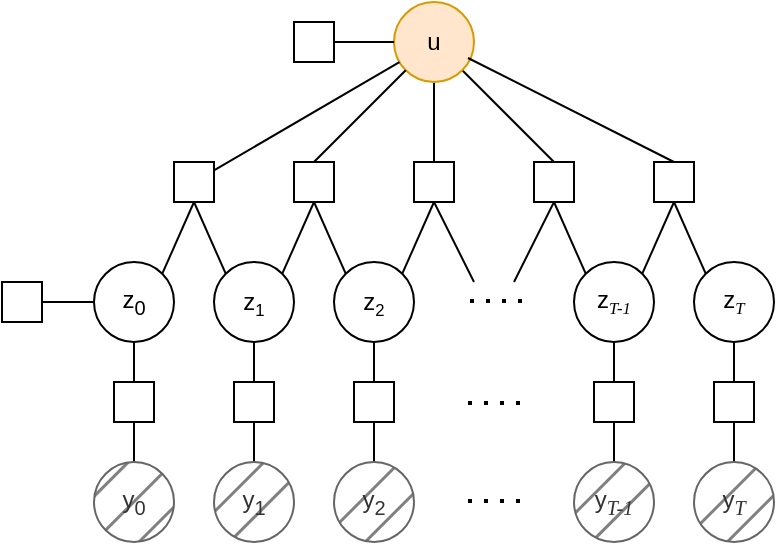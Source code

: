 <mxfile version="20.7.4" type="device"><diagram id="C5RBs43oDa-KdzZeNtuy" name="Page-1"><mxGraphModel dx="954" dy="674" grid="1" gridSize="10" guides="1" tooltips="1" connect="1" arrows="1" fold="1" page="1" pageScale="1" pageWidth="827" pageHeight="1169" math="0" shadow="0"><root><mxCell id="WIyWlLk6GJQsqaUBKTNV-0"/><mxCell id="WIyWlLk6GJQsqaUBKTNV-1" parent="WIyWlLk6GJQsqaUBKTNV-0"/><mxCell id="9Gx3VG8-eyNLooBMiv2c-8" style="edgeStyle=none;rounded=0;orthogonalLoop=1;jettySize=auto;html=1;exitX=1;exitY=0;exitDx=0;exitDy=0;entryX=0.5;entryY=1;entryDx=0;entryDy=0;endArrow=none;endFill=0;" parent="WIyWlLk6GJQsqaUBKTNV-1" source="_neahgBXuRdjfb5qBqU_-17" target="9Gx3VG8-eyNLooBMiv2c-4" edge="1"><mxGeometry relative="1" as="geometry"/></mxCell><mxCell id="FoCJH8nHScgG-I8FBcxx-21" value="" style="edgeStyle=none;rounded=0;orthogonalLoop=1;jettySize=auto;html=1;strokeColor=#000000;endArrow=none;endFill=0;" parent="WIyWlLk6GJQsqaUBKTNV-1" source="_neahgBXuRdjfb5qBqU_-17" target="FoCJH8nHScgG-I8FBcxx-11" edge="1"><mxGeometry relative="1" as="geometry"/></mxCell><mxCell id="_neahgBXuRdjfb5qBqU_-17" value="&lt;font style=&quot;&quot; face=&quot;Helvetica&quot;&gt;z&lt;span style=&quot;font-size: 10px;&quot;&gt;&lt;sub style=&quot;&quot;&gt;1&lt;/sub&gt;&lt;/span&gt;&lt;/font&gt;" style="ellipse;whiteSpace=wrap;html=1;aspect=fixed;fontFamily=Times New Roman;" parent="WIyWlLk6GJQsqaUBKTNV-1" vertex="1"><mxGeometry x="510" y="140" width="40" height="40" as="geometry"/></mxCell><mxCell id="9Gx3VG8-eyNLooBMiv2c-16" value="" style="edgeStyle=none;rounded=0;orthogonalLoop=1;jettySize=auto;html=1;endArrow=none;endFill=0;" parent="WIyWlLk6GJQsqaUBKTNV-1" source="_neahgBXuRdjfb5qBqU_-34" target="9Gx3VG8-eyNLooBMiv2c-5" edge="1"><mxGeometry relative="1" as="geometry"/></mxCell><mxCell id="9Gx3VG8-eyNLooBMiv2c-18" style="edgeStyle=none;rounded=0;orthogonalLoop=1;jettySize=auto;html=1;exitX=1;exitY=1;exitDx=0;exitDy=0;entryX=0.5;entryY=0;entryDx=0;entryDy=0;strokeColor=#000000;endArrow=none;endFill=0;" parent="WIyWlLk6GJQsqaUBKTNV-1" source="_neahgBXuRdjfb5qBqU_-34" target="9Gx3VG8-eyNLooBMiv2c-11" edge="1"><mxGeometry relative="1" as="geometry"/></mxCell><mxCell id="_neahgBXuRdjfb5qBqU_-34" value="&lt;font face=&quot;Helvetica&quot;&gt;u&lt;/font&gt;" style="ellipse;whiteSpace=wrap;html=1;aspect=fixed;fillColor=#ffe6cc;strokeColor=#d79b00;fontFamily=Times New Roman;" parent="WIyWlLk6GJQsqaUBKTNV-1" vertex="1"><mxGeometry x="600" y="10" width="40" height="40" as="geometry"/></mxCell><mxCell id="9Gx3VG8-eyNLooBMiv2c-7" style="rounded=0;orthogonalLoop=1;jettySize=auto;html=1;exitX=1;exitY=0;exitDx=0;exitDy=0;entryX=0.5;entryY=1;entryDx=0;entryDy=0;endArrow=none;endFill=0;" parent="WIyWlLk6GJQsqaUBKTNV-1" source="cPpU0gNuwae0C47F4prF-0" target="9Gx3VG8-eyNLooBMiv2c-0" edge="1"><mxGeometry relative="1" as="geometry"/></mxCell><mxCell id="FoCJH8nHScgG-I8FBcxx-1" value="" style="edgeStyle=none;rounded=0;orthogonalLoop=1;jettySize=auto;html=1;strokeColor=#000000;endArrow=none;endFill=0;" parent="WIyWlLk6GJQsqaUBKTNV-1" source="cPpU0gNuwae0C47F4prF-0" target="FoCJH8nHScgG-I8FBcxx-0" edge="1"><mxGeometry relative="1" as="geometry"/></mxCell><mxCell id="5P96jFDYNNXcta0kd9Uc-1" style="rounded=0;orthogonalLoop=1;jettySize=auto;html=1;exitX=0;exitY=0.5;exitDx=0;exitDy=0;entryX=1;entryY=0.5;entryDx=0;entryDy=0;endArrow=none;endFill=0;" parent="WIyWlLk6GJQsqaUBKTNV-1" source="cPpU0gNuwae0C47F4prF-0" target="5P96jFDYNNXcta0kd9Uc-0" edge="1"><mxGeometry relative="1" as="geometry"/></mxCell><mxCell id="cPpU0gNuwae0C47F4prF-0" value="&lt;font style=&quot;&quot; face=&quot;Helvetica&quot;&gt;z&lt;sub style=&quot;&quot;&gt;0&lt;/sub&gt;&lt;/font&gt;" style="ellipse;whiteSpace=wrap;html=1;aspect=fixed;fontFamily=Times New Roman;" parent="WIyWlLk6GJQsqaUBKTNV-1" vertex="1"><mxGeometry x="450" y="140" width="40" height="40" as="geometry"/></mxCell><mxCell id="9Gx3VG8-eyNLooBMiv2c-9" style="edgeStyle=none;rounded=0;orthogonalLoop=1;jettySize=auto;html=1;exitX=1;exitY=0;exitDx=0;exitDy=0;entryX=0.5;entryY=1;entryDx=0;entryDy=0;endArrow=none;endFill=0;" parent="WIyWlLk6GJQsqaUBKTNV-1" source="cPpU0gNuwae0C47F4prF-2" target="9Gx3VG8-eyNLooBMiv2c-5" edge="1"><mxGeometry relative="1" as="geometry"/></mxCell><mxCell id="9Gx3VG8-eyNLooBMiv2c-21" style="edgeStyle=none;rounded=0;orthogonalLoop=1;jettySize=auto;html=1;exitX=0;exitY=0;exitDx=0;exitDy=0;strokeColor=#000000;endArrow=none;endFill=0;" parent="WIyWlLk6GJQsqaUBKTNV-1" source="cPpU0gNuwae0C47F4prF-2" edge="1"><mxGeometry relative="1" as="geometry"><mxPoint x="560" y="110" as="targetPoint"/></mxGeometry></mxCell><mxCell id="FoCJH8nHScgG-I8FBcxx-23" style="edgeStyle=none;rounded=0;orthogonalLoop=1;jettySize=auto;html=1;exitX=0.5;exitY=1;exitDx=0;exitDy=0;entryX=0.5;entryY=0;entryDx=0;entryDy=0;strokeColor=#000000;endArrow=none;endFill=0;" parent="WIyWlLk6GJQsqaUBKTNV-1" source="cPpU0gNuwae0C47F4prF-2" target="FoCJH8nHScgG-I8FBcxx-13" edge="1"><mxGeometry relative="1" as="geometry"/></mxCell><mxCell id="cPpU0gNuwae0C47F4prF-2" value="&lt;font style=&quot;&quot; face=&quot;Helvetica&quot;&gt;z&lt;span style=&quot;font-size: 10px;&quot;&gt;&lt;sub style=&quot;&quot;&gt;2&lt;/sub&gt;&lt;/span&gt;&lt;/font&gt;" style="ellipse;whiteSpace=wrap;html=1;aspect=fixed;fontFamily=Times New Roman;" parent="WIyWlLk6GJQsqaUBKTNV-1" vertex="1"><mxGeometry x="570" y="140" width="40" height="40" as="geometry"/></mxCell><mxCell id="cPpU0gNuwae0C47F4prF-12" value="" style="endArrow=none;dashed=1;html=1;dashPattern=1 3;strokeWidth=2;rounded=0;fontFamily=Helvetica;" parent="WIyWlLk6GJQsqaUBKTNV-1" edge="1"><mxGeometry width="50" height="50" relative="1" as="geometry"><mxPoint x="664" y="159.5" as="sourcePoint"/><mxPoint x="636" y="159.5" as="targetPoint"/></mxGeometry></mxCell><mxCell id="9Gx3VG8-eyNLooBMiv2c-12" style="edgeStyle=none;rounded=0;orthogonalLoop=1;jettySize=auto;html=1;exitX=0;exitY=0;exitDx=0;exitDy=0;entryX=0.5;entryY=1;entryDx=0;entryDy=0;endArrow=none;endFill=0;" parent="WIyWlLk6GJQsqaUBKTNV-1" source="cPpU0gNuwae0C47F4prF-13" target="9Gx3VG8-eyNLooBMiv2c-11" edge="1"><mxGeometry relative="1" as="geometry"/></mxCell><mxCell id="9Gx3VG8-eyNLooBMiv2c-22" style="edgeStyle=none;rounded=0;orthogonalLoop=1;jettySize=auto;html=1;exitX=1;exitY=0;exitDx=0;exitDy=0;strokeColor=#000000;endArrow=none;endFill=0;" parent="WIyWlLk6GJQsqaUBKTNV-1" source="cPpU0gNuwae0C47F4prF-13" edge="1"><mxGeometry relative="1" as="geometry"><mxPoint x="740" y="110" as="targetPoint"/></mxGeometry></mxCell><mxCell id="cPpU0gNuwae0C47F4prF-13" value="&lt;font face=&quot;Helvetica&quot;&gt;z&lt;/font&gt;&lt;span style=&quot;font-style: italic; font-size: 10px;&quot;&gt;&lt;sub style=&quot;&quot;&gt;T-1&lt;/sub&gt;&lt;/span&gt;" style="ellipse;whiteSpace=wrap;html=1;aspect=fixed;fontFamily=Times New Roman;" parent="WIyWlLk6GJQsqaUBKTNV-1" vertex="1"><mxGeometry x="690" y="140" width="40" height="40" as="geometry"/></mxCell><mxCell id="9Gx3VG8-eyNLooBMiv2c-20" style="edgeStyle=none;rounded=0;orthogonalLoop=1;jettySize=auto;html=1;exitX=0.5;exitY=1;exitDx=0;exitDy=0;entryX=0;entryY=0;entryDx=0;entryDy=0;strokeColor=#000000;endArrow=none;endFill=0;" parent="WIyWlLk6GJQsqaUBKTNV-1" source="9Gx3VG8-eyNLooBMiv2c-0" target="_neahgBXuRdjfb5qBqU_-17" edge="1"><mxGeometry relative="1" as="geometry"/></mxCell><mxCell id="9Gx3VG8-eyNLooBMiv2c-0" value="" style="whiteSpace=wrap;html=1;aspect=fixed;" parent="WIyWlLk6GJQsqaUBKTNV-1" vertex="1"><mxGeometry x="490" y="90" width="20" height="20" as="geometry"/></mxCell><mxCell id="9Gx3VG8-eyNLooBMiv2c-1" value="" style="edgeStyle=none;rounded=0;orthogonalLoop=1;jettySize=auto;html=1;endArrow=none;endFill=1;fillColor=#ffe6cc;strokeColor=#000000;fontFamily=Times New Roman;" parent="WIyWlLk6GJQsqaUBKTNV-1" source="_neahgBXuRdjfb5qBqU_-34" target="9Gx3VG8-eyNLooBMiv2c-0" edge="1"><mxGeometry relative="1" as="geometry"><mxPoint x="530" y="50" as="sourcePoint"/><mxPoint x="530" y="140" as="targetPoint"/></mxGeometry></mxCell><mxCell id="9Gx3VG8-eyNLooBMiv2c-17" style="edgeStyle=none;rounded=0;orthogonalLoop=1;jettySize=auto;html=1;exitX=0.5;exitY=0;exitDx=0;exitDy=0;strokeColor=#000000;endArrow=none;endFill=0;entryX=0;entryY=1;entryDx=0;entryDy=0;" parent="WIyWlLk6GJQsqaUBKTNV-1" source="9Gx3VG8-eyNLooBMiv2c-4" target="_neahgBXuRdjfb5qBqU_-34" edge="1"><mxGeometry relative="1" as="geometry"><mxPoint x="610" y="50" as="targetPoint"/></mxGeometry></mxCell><mxCell id="9Gx3VG8-eyNLooBMiv2c-4" value="" style="whiteSpace=wrap;html=1;aspect=fixed;" parent="WIyWlLk6GJQsqaUBKTNV-1" vertex="1"><mxGeometry x="550" y="90" width="20" height="20" as="geometry"/></mxCell><mxCell id="9Gx3VG8-eyNLooBMiv2c-23" style="edgeStyle=none;rounded=0;orthogonalLoop=1;jettySize=auto;html=1;exitX=0.5;exitY=1;exitDx=0;exitDy=0;strokeColor=#000000;endArrow=none;endFill=0;" parent="WIyWlLk6GJQsqaUBKTNV-1" source="9Gx3VG8-eyNLooBMiv2c-5" edge="1"><mxGeometry relative="1" as="geometry"><mxPoint x="640" y="150" as="targetPoint"/></mxGeometry></mxCell><mxCell id="9Gx3VG8-eyNLooBMiv2c-5" value="" style="whiteSpace=wrap;html=1;aspect=fixed;" parent="WIyWlLk6GJQsqaUBKTNV-1" vertex="1"><mxGeometry x="610" y="90" width="20" height="20" as="geometry"/></mxCell><mxCell id="9Gx3VG8-eyNLooBMiv2c-14" style="edgeStyle=none;rounded=0;orthogonalLoop=1;jettySize=auto;html=1;exitX=0;exitY=0;exitDx=0;exitDy=0;entryX=0.5;entryY=1;entryDx=0;entryDy=0;endArrow=none;endFill=0;" parent="WIyWlLk6GJQsqaUBKTNV-1" source="9Gx3VG8-eyNLooBMiv2c-6" target="9Gx3VG8-eyNLooBMiv2c-13" edge="1"><mxGeometry relative="1" as="geometry"/></mxCell><mxCell id="9Gx3VG8-eyNLooBMiv2c-6" value="&lt;font face=&quot;Helvetica&quot;&gt;z&lt;/font&gt;&lt;span style=&quot;font-style: italic; font-size: 10px;&quot;&gt;&lt;sub style=&quot;&quot;&gt;T&lt;/sub&gt;&lt;/span&gt;" style="ellipse;whiteSpace=wrap;html=1;aspect=fixed;fontFamily=Times New Roman;" parent="WIyWlLk6GJQsqaUBKTNV-1" vertex="1"><mxGeometry x="750" y="140" width="40" height="40" as="geometry"/></mxCell><mxCell id="9Gx3VG8-eyNLooBMiv2c-25" style="edgeStyle=none;rounded=0;orthogonalLoop=1;jettySize=auto;html=1;exitX=0.5;exitY=1;exitDx=0;exitDy=0;strokeColor=#000000;endArrow=none;endFill=0;" parent="WIyWlLk6GJQsqaUBKTNV-1" source="9Gx3VG8-eyNLooBMiv2c-11" edge="1"><mxGeometry relative="1" as="geometry"><mxPoint x="660" y="150" as="targetPoint"/></mxGeometry></mxCell><mxCell id="9Gx3VG8-eyNLooBMiv2c-11" value="" style="whiteSpace=wrap;html=1;aspect=fixed;" parent="WIyWlLk6GJQsqaUBKTNV-1" vertex="1"><mxGeometry x="670" y="90" width="20" height="20" as="geometry"/></mxCell><mxCell id="9Gx3VG8-eyNLooBMiv2c-19" style="edgeStyle=none;rounded=0;orthogonalLoop=1;jettySize=auto;html=1;exitX=0.5;exitY=0;exitDx=0;exitDy=0;entryX=0.925;entryY=0.7;entryDx=0;entryDy=0;strokeColor=#000000;endArrow=none;endFill=0;entryPerimeter=0;" parent="WIyWlLk6GJQsqaUBKTNV-1" source="9Gx3VG8-eyNLooBMiv2c-13" target="_neahgBXuRdjfb5qBqU_-34" edge="1"><mxGeometry relative="1" as="geometry"/></mxCell><mxCell id="9Gx3VG8-eyNLooBMiv2c-13" value="" style="whiteSpace=wrap;html=1;aspect=fixed;" parent="WIyWlLk6GJQsqaUBKTNV-1" vertex="1"><mxGeometry x="730" y="90" width="20" height="20" as="geometry"/></mxCell><mxCell id="sEgrXmOe5SmOwCFFOEu9-1" value="" style="edgeStyle=none;rounded=0;orthogonalLoop=1;jettySize=auto;html=1;strokeColor=#000000;endArrow=none;endFill=0;exitX=1;exitY=0.5;exitDx=0;exitDy=0;" parent="WIyWlLk6GJQsqaUBKTNV-1" source="sEgrXmOe5SmOwCFFOEu9-0" target="_neahgBXuRdjfb5qBqU_-34" edge="1"><mxGeometry relative="1" as="geometry"><mxPoint x="580" y="30" as="sourcePoint"/></mxGeometry></mxCell><mxCell id="sEgrXmOe5SmOwCFFOEu9-0" value="" style="whiteSpace=wrap;html=1;aspect=fixed;" parent="WIyWlLk6GJQsqaUBKTNV-1" vertex="1"><mxGeometry x="550" y="20" width="20" height="20" as="geometry"/></mxCell><mxCell id="FoCJH8nHScgG-I8FBcxx-3" value="" style="edgeStyle=none;rounded=0;orthogonalLoop=1;jettySize=auto;html=1;strokeColor=#000000;endArrow=none;endFill=0;" parent="WIyWlLk6GJQsqaUBKTNV-1" source="FoCJH8nHScgG-I8FBcxx-0" target="FoCJH8nHScgG-I8FBcxx-2" edge="1"><mxGeometry relative="1" as="geometry"/></mxCell><mxCell id="FoCJH8nHScgG-I8FBcxx-0" value="" style="whiteSpace=wrap;html=1;fontFamily=Times New Roman;" parent="WIyWlLk6GJQsqaUBKTNV-1" vertex="1"><mxGeometry x="460" y="200" width="20" height="20" as="geometry"/></mxCell><mxCell id="FoCJH8nHScgG-I8FBcxx-2" value="&lt;font style=&quot;&quot; face=&quot;Helvetica&quot;&gt;y&lt;sub style=&quot;&quot;&gt;0&lt;/sub&gt;&lt;/font&gt;" style="ellipse;whiteSpace=wrap;html=1;aspect=fixed;fontFamily=Times New Roman;fillColor=#808080;fontColor=#333333;strokeColor=#666666;fillStyle=hatch;" parent="WIyWlLk6GJQsqaUBKTNV-1" vertex="1"><mxGeometry x="450" y="240" width="40" height="40" as="geometry"/></mxCell><mxCell id="FoCJH8nHScgG-I8FBcxx-9" value="" style="edgeStyle=none;rounded=0;orthogonalLoop=1;jettySize=auto;html=1;strokeColor=#000000;endArrow=none;endFill=0;" parent="WIyWlLk6GJQsqaUBKTNV-1" source="FoCJH8nHScgG-I8FBcxx-10" target="FoCJH8nHScgG-I8FBcxx-11" edge="1"><mxGeometry relative="1" as="geometry"/></mxCell><mxCell id="FoCJH8nHScgG-I8FBcxx-10" value="" style="whiteSpace=wrap;html=1;fontFamily=Times New Roman;" parent="WIyWlLk6GJQsqaUBKTNV-1" vertex="1"><mxGeometry x="520" y="200" width="20" height="20" as="geometry"/></mxCell><mxCell id="FoCJH8nHScgG-I8FBcxx-11" value="&lt;font style=&quot;&quot; face=&quot;Helvetica&quot;&gt;y&lt;sub style=&quot;&quot;&gt;1&lt;/sub&gt;&lt;/font&gt;" style="ellipse;whiteSpace=wrap;html=1;aspect=fixed;fontFamily=Times New Roman;fillColor=#808080;fontColor=#333333;strokeColor=#666666;fillStyle=hatch;" parent="WIyWlLk6GJQsqaUBKTNV-1" vertex="1"><mxGeometry x="510" y="240" width="40" height="40" as="geometry"/></mxCell><mxCell id="FoCJH8nHScgG-I8FBcxx-12" value="" style="edgeStyle=none;rounded=0;orthogonalLoop=1;jettySize=auto;html=1;strokeColor=#000000;endArrow=none;endFill=0;" parent="WIyWlLk6GJQsqaUBKTNV-1" source="FoCJH8nHScgG-I8FBcxx-13" target="FoCJH8nHScgG-I8FBcxx-14" edge="1"><mxGeometry relative="1" as="geometry"/></mxCell><mxCell id="FoCJH8nHScgG-I8FBcxx-13" value="" style="whiteSpace=wrap;html=1;fontFamily=Times New Roman;" parent="WIyWlLk6GJQsqaUBKTNV-1" vertex="1"><mxGeometry x="580" y="200" width="20" height="20" as="geometry"/></mxCell><mxCell id="FoCJH8nHScgG-I8FBcxx-14" value="&lt;font style=&quot;&quot; face=&quot;Helvetica&quot;&gt;y&lt;sub style=&quot;&quot;&gt;2&lt;/sub&gt;&lt;/font&gt;" style="ellipse;whiteSpace=wrap;html=1;aspect=fixed;fontFamily=Times New Roman;fillColor=#808080;fontColor=#333333;strokeColor=#666666;fillStyle=hatch;" parent="WIyWlLk6GJQsqaUBKTNV-1" vertex="1"><mxGeometry x="570" y="240" width="40" height="40" as="geometry"/></mxCell><mxCell id="FoCJH8nHScgG-I8FBcxx-15" value="" style="edgeStyle=none;rounded=0;orthogonalLoop=1;jettySize=auto;html=1;strokeColor=#000000;endArrow=none;endFill=0;" parent="WIyWlLk6GJQsqaUBKTNV-1" source="FoCJH8nHScgG-I8FBcxx-16" target="FoCJH8nHScgG-I8FBcxx-17" edge="1"><mxGeometry relative="1" as="geometry"/></mxCell><mxCell id="FoCJH8nHScgG-I8FBcxx-24" style="edgeStyle=none;rounded=0;orthogonalLoop=1;jettySize=auto;html=1;exitX=0.5;exitY=0;exitDx=0;exitDy=0;entryX=0.5;entryY=1;entryDx=0;entryDy=0;strokeColor=#000000;endArrow=none;endFill=0;" parent="WIyWlLk6GJQsqaUBKTNV-1" source="FoCJH8nHScgG-I8FBcxx-16" target="cPpU0gNuwae0C47F4prF-13" edge="1"><mxGeometry relative="1" as="geometry"/></mxCell><mxCell id="FoCJH8nHScgG-I8FBcxx-16" value="" style="whiteSpace=wrap;html=1;fontFamily=Times New Roman;" parent="WIyWlLk6GJQsqaUBKTNV-1" vertex="1"><mxGeometry x="700" y="200" width="20" height="20" as="geometry"/></mxCell><mxCell id="FoCJH8nHScgG-I8FBcxx-17" value="&lt;font face=&quot;Helvetica&quot;&gt;y&lt;/font&gt;&lt;sub style=&quot;&quot;&gt;&lt;i style=&quot;&quot;&gt;T-1&lt;/i&gt;&lt;/sub&gt;" style="ellipse;whiteSpace=wrap;html=1;aspect=fixed;fontFamily=Times New Roman;fillColor=#808080;fontColor=#333333;strokeColor=#666666;fillStyle=hatch;" parent="WIyWlLk6GJQsqaUBKTNV-1" vertex="1"><mxGeometry x="690" y="240" width="40" height="40" as="geometry"/></mxCell><mxCell id="FoCJH8nHScgG-I8FBcxx-18" value="" style="edgeStyle=none;rounded=0;orthogonalLoop=1;jettySize=auto;html=1;strokeColor=#000000;endArrow=none;endFill=0;" parent="WIyWlLk6GJQsqaUBKTNV-1" source="FoCJH8nHScgG-I8FBcxx-19" target="FoCJH8nHScgG-I8FBcxx-20" edge="1"><mxGeometry relative="1" as="geometry"/></mxCell><mxCell id="FoCJH8nHScgG-I8FBcxx-26" style="edgeStyle=none;rounded=0;orthogonalLoop=1;jettySize=auto;html=1;exitX=0.5;exitY=0;exitDx=0;exitDy=0;entryX=0.5;entryY=1;entryDx=0;entryDy=0;strokeColor=#000000;endArrow=none;endFill=0;" parent="WIyWlLk6GJQsqaUBKTNV-1" source="FoCJH8nHScgG-I8FBcxx-19" target="9Gx3VG8-eyNLooBMiv2c-6" edge="1"><mxGeometry relative="1" as="geometry"/></mxCell><mxCell id="FoCJH8nHScgG-I8FBcxx-19" value="" style="whiteSpace=wrap;html=1;fontFamily=Times New Roman;" parent="WIyWlLk6GJQsqaUBKTNV-1" vertex="1"><mxGeometry x="760" y="200" width="20" height="20" as="geometry"/></mxCell><mxCell id="FoCJH8nHScgG-I8FBcxx-20" value="&lt;font face=&quot;Helvetica&quot;&gt;y&lt;/font&gt;&lt;sub style=&quot;&quot;&gt;&lt;i style=&quot;&quot;&gt;T&lt;/i&gt;&lt;/sub&gt;" style="ellipse;whiteSpace=wrap;html=1;aspect=fixed;fontFamily=Times New Roman;fillColor=#808080;fontColor=#333333;strokeColor=#666666;fillStyle=hatch;" parent="WIyWlLk6GJQsqaUBKTNV-1" vertex="1"><mxGeometry x="750" y="240" width="40" height="40" as="geometry"/></mxCell><mxCell id="5P96jFDYNNXcta0kd9Uc-0" value="" style="whiteSpace=wrap;html=1;aspect=fixed;" parent="WIyWlLk6GJQsqaUBKTNV-1" vertex="1"><mxGeometry x="404" y="150" width="20" height="20" as="geometry"/></mxCell><mxCell id="Q0COSBUoLT1ybYTgOBRL-0" value="" style="endArrow=none;dashed=1;html=1;dashPattern=1 3;strokeWidth=2;rounded=0;fontFamily=Helvetica;" edge="1" parent="WIyWlLk6GJQsqaUBKTNV-1"><mxGeometry width="50" height="50" relative="1" as="geometry"><mxPoint x="663" y="210.5" as="sourcePoint"/><mxPoint x="635" y="210.5" as="targetPoint"/></mxGeometry></mxCell><mxCell id="Q0COSBUoLT1ybYTgOBRL-1" value="" style="endArrow=none;dashed=1;html=1;dashPattern=1 3;strokeWidth=2;rounded=0;fontFamily=Helvetica;" edge="1" parent="WIyWlLk6GJQsqaUBKTNV-1"><mxGeometry width="50" height="50" relative="1" as="geometry"><mxPoint x="663" y="259.5" as="sourcePoint"/><mxPoint x="635" y="259.5" as="targetPoint"/></mxGeometry></mxCell></root></mxGraphModel></diagram></mxfile>